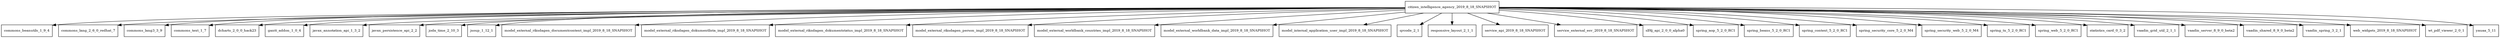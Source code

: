 digraph citizen_intelligence_agency_2019_8_18_SNAPSHOT_dependencies {
  node [shape = box, fontsize=10.0];
  citizen_intelligence_agency_2019_8_18_SNAPSHOT -> commons_beanutils_1_9_4;
  citizen_intelligence_agency_2019_8_18_SNAPSHOT -> commons_lang_2_6_0_redhat_7;
  citizen_intelligence_agency_2019_8_18_SNAPSHOT -> commons_lang3_3_9;
  citizen_intelligence_agency_2019_8_18_SNAPSHOT -> commons_text_1_7;
  citizen_intelligence_agency_2019_8_18_SNAPSHOT -> dcharts_2_0_0_hack23;
  citizen_intelligence_agency_2019_8_18_SNAPSHOT -> gantt_addon_1_0_4;
  citizen_intelligence_agency_2019_8_18_SNAPSHOT -> javax_annotation_api_1_3_2;
  citizen_intelligence_agency_2019_8_18_SNAPSHOT -> javax_persistence_api_2_2;
  citizen_intelligence_agency_2019_8_18_SNAPSHOT -> joda_time_2_10_3;
  citizen_intelligence_agency_2019_8_18_SNAPSHOT -> jsoup_1_12_1;
  citizen_intelligence_agency_2019_8_18_SNAPSHOT -> model_external_riksdagen_documentcontent_impl_2019_8_18_SNAPSHOT;
  citizen_intelligence_agency_2019_8_18_SNAPSHOT -> model_external_riksdagen_dokumentlista_impl_2019_8_18_SNAPSHOT;
  citizen_intelligence_agency_2019_8_18_SNAPSHOT -> model_external_riksdagen_dokumentstatus_impl_2019_8_18_SNAPSHOT;
  citizen_intelligence_agency_2019_8_18_SNAPSHOT -> model_external_riksdagen_person_impl_2019_8_18_SNAPSHOT;
  citizen_intelligence_agency_2019_8_18_SNAPSHOT -> model_external_worldbank_countries_impl_2019_8_18_SNAPSHOT;
  citizen_intelligence_agency_2019_8_18_SNAPSHOT -> model_external_worldbank_data_impl_2019_8_18_SNAPSHOT;
  citizen_intelligence_agency_2019_8_18_SNAPSHOT -> model_internal_application_user_impl_2019_8_18_SNAPSHOT;
  citizen_intelligence_agency_2019_8_18_SNAPSHOT -> qrcode_2_1;
  citizen_intelligence_agency_2019_8_18_SNAPSHOT -> responsive_layout_2_1_1;
  citizen_intelligence_agency_2019_8_18_SNAPSHOT -> service_api_2019_8_18_SNAPSHOT;
  citizen_intelligence_agency_2019_8_18_SNAPSHOT -> service_external_esv_2019_8_18_SNAPSHOT;
  citizen_intelligence_agency_2019_8_18_SNAPSHOT -> slf4j_api_2_0_0_alpha0;
  citizen_intelligence_agency_2019_8_18_SNAPSHOT -> spring_aop_5_2_0_RC1;
  citizen_intelligence_agency_2019_8_18_SNAPSHOT -> spring_beans_5_2_0_RC1;
  citizen_intelligence_agency_2019_8_18_SNAPSHOT -> spring_context_5_2_0_RC1;
  citizen_intelligence_agency_2019_8_18_SNAPSHOT -> spring_security_core_5_2_0_M4;
  citizen_intelligence_agency_2019_8_18_SNAPSHOT -> spring_security_web_5_2_0_M4;
  citizen_intelligence_agency_2019_8_18_SNAPSHOT -> spring_tx_5_2_0_RC1;
  citizen_intelligence_agency_2019_8_18_SNAPSHOT -> spring_web_5_2_0_RC1;
  citizen_intelligence_agency_2019_8_18_SNAPSHOT -> statistics_card_0_3_2;
  citizen_intelligence_agency_2019_8_18_SNAPSHOT -> vaadin_grid_util_2_1_1;
  citizen_intelligence_agency_2019_8_18_SNAPSHOT -> vaadin_server_8_9_0_beta2;
  citizen_intelligence_agency_2019_8_18_SNAPSHOT -> vaadin_shared_8_9_0_beta2;
  citizen_intelligence_agency_2019_8_18_SNAPSHOT -> vaadin_spring_3_2_1;
  citizen_intelligence_agency_2019_8_18_SNAPSHOT -> web_widgets_2019_8_18_SNAPSHOT;
  citizen_intelligence_agency_2019_8_18_SNAPSHOT -> wt_pdf_viewer_2_0_1;
  citizen_intelligence_agency_2019_8_18_SNAPSHOT -> yauaa_5_11;
}
